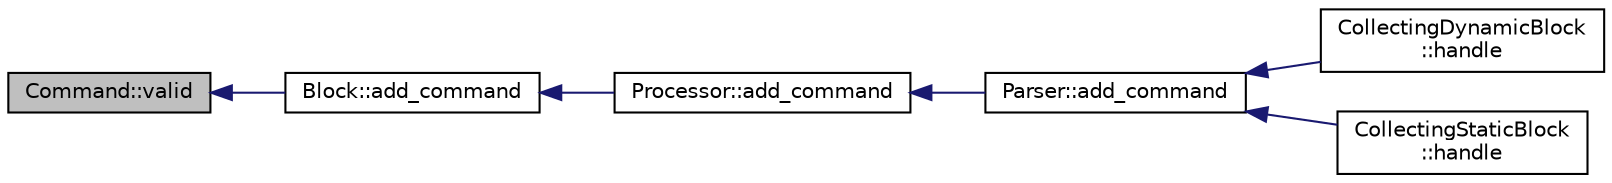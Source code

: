 digraph "Command::valid"
{
 // INTERACTIVE_SVG=YES
  edge [fontname="Helvetica",fontsize="10",labelfontname="Helvetica",labelfontsize="10"];
  node [fontname="Helvetica",fontsize="10",shape=record];
  rankdir="LR";
  Node1 [label="Command::valid",height=0.2,width=0.4,color="black", fillcolor="grey75", style="filled" fontcolor="black"];
  Node1 -> Node2 [dir="back",color="midnightblue",fontsize="10",style="solid",fontname="Helvetica"];
  Node2 [label="Block::add_command",height=0.2,width=0.4,color="black", fillcolor="white", style="filled",URL="$class_block.html#ac22f0eb78641fc6ec32e4979007f27a5"];
  Node2 -> Node3 [dir="back",color="midnightblue",fontsize="10",style="solid",fontname="Helvetica"];
  Node3 [label="Processor::add_command",height=0.2,width=0.4,color="black", fillcolor="white", style="filled",URL="$class_processor.html#a5d227b8ae9c27341afa6bfc373e951fb"];
  Node3 -> Node4 [dir="back",color="midnightblue",fontsize="10",style="solid",fontname="Helvetica"];
  Node4 [label="Parser::add_command",height=0.2,width=0.4,color="black", fillcolor="white", style="filled",URL="$class_parser.html#a53fa6b829eb8db63558f2bc8eb72d8b8"];
  Node4 -> Node5 [dir="back",color="midnightblue",fontsize="10",style="solid",fontname="Helvetica"];
  Node5 [label="CollectingDynamicBlock\l::handle",height=0.2,width=0.4,color="black", fillcolor="white", style="filled",URL="$class_collecting_dynamic_block.html#a1b24141d8337e1b097f1114f6285396d"];
  Node4 -> Node6 [dir="back",color="midnightblue",fontsize="10",style="solid",fontname="Helvetica"];
  Node6 [label="CollectingStaticBlock\l::handle",height=0.2,width=0.4,color="black", fillcolor="white", style="filled",URL="$class_collecting_static_block.html#ae3b1cc7db819dafaff6e5964e0b0ccbe"];
}
